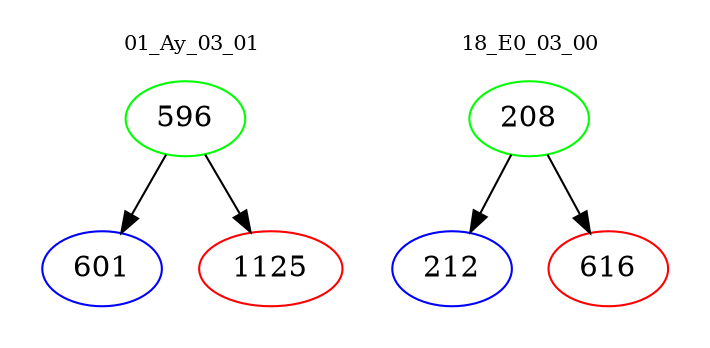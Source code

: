 digraph{
subgraph cluster_0 {
color = white
label = "01_Ay_03_01";
fontsize=10;
T0_596 [label="596", color="green"]
T0_596 -> T0_601 [color="black"]
T0_601 [label="601", color="blue"]
T0_596 -> T0_1125 [color="black"]
T0_1125 [label="1125", color="red"]
}
subgraph cluster_1 {
color = white
label = "18_E0_03_00";
fontsize=10;
T1_208 [label="208", color="green"]
T1_208 -> T1_212 [color="black"]
T1_212 [label="212", color="blue"]
T1_208 -> T1_616 [color="black"]
T1_616 [label="616", color="red"]
}
}
